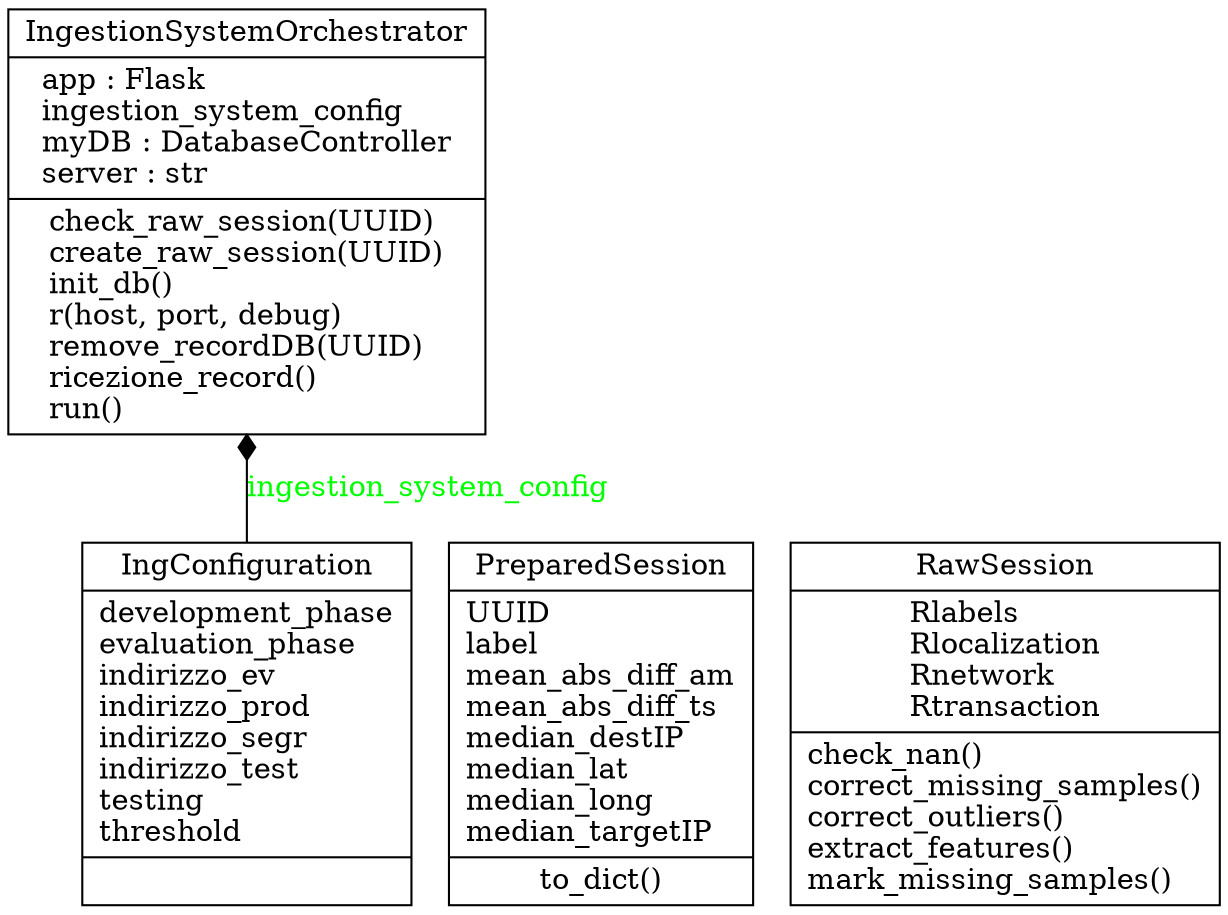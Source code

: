 digraph "classes" {
rankdir=BT
charset="utf-8"
"prepare_system.IngestionSystemConfig.IngConfiguration" [color="black", fontcolor="black", label=<{IngConfiguration|development_phase<br ALIGN="LEFT"/>evaluation_phase<br ALIGN="LEFT"/>indirizzo_ev<br ALIGN="LEFT"/>indirizzo_prod<br ALIGN="LEFT"/>indirizzo_segr<br ALIGN="LEFT"/>indirizzo_test<br ALIGN="LEFT"/>testing<br ALIGN="LEFT"/>threshold<br ALIGN="LEFT"/>|}>, shape="record", style="solid"];
"prepare_system.IngestionSystemOrchestrator.IngestionSystemOrchestrator" [color="black", fontcolor="black", label=<{IngestionSystemOrchestrator|app : Flask<br ALIGN="LEFT"/>ingestion_system_config<br ALIGN="LEFT"/>myDB : DatabaseController<br ALIGN="LEFT"/>server : str<br ALIGN="LEFT"/>|check_raw_session(UUID)<br ALIGN="LEFT"/>create_raw_session(UUID)<br ALIGN="LEFT"/>init_db()<br ALIGN="LEFT"/>r(host, port, debug)<br ALIGN="LEFT"/>remove_recordDB(UUID)<br ALIGN="LEFT"/>ricezione_record()<br ALIGN="LEFT"/>run()<br ALIGN="LEFT"/>}>, shape="record", style="solid"];
"prepare_system.PreparedSession.PreparedSession" [color="black", fontcolor="black", label=<{PreparedSession|UUID<br ALIGN="LEFT"/>label<br ALIGN="LEFT"/>mean_abs_diff_am<br ALIGN="LEFT"/>mean_abs_diff_ts<br ALIGN="LEFT"/>median_destIP<br ALIGN="LEFT"/>median_lat<br ALIGN="LEFT"/>median_long<br ALIGN="LEFT"/>median_targetIP<br ALIGN="LEFT"/>|to_dict()<br ALIGN="LEFT"/>}>, shape="record", style="solid"];
"prepare_system.RawSession.RawSession" [color="black", fontcolor="black", label=<{RawSession|Rlabels<br ALIGN="LEFT"/>Rlocalization<br ALIGN="LEFT"/>Rnetwork<br ALIGN="LEFT"/>Rtransaction<br ALIGN="LEFT"/>|check_nan()<br ALIGN="LEFT"/>correct_missing_samples()<br ALIGN="LEFT"/>correct_outliers()<br ALIGN="LEFT"/>extract_features()<br ALIGN="LEFT"/>mark_missing_samples()<br ALIGN="LEFT"/>}>, shape="record", style="solid"];
"prepare_system.IngestionSystemConfig.IngConfiguration" -> "prepare_system.IngestionSystemOrchestrator.IngestionSystemOrchestrator" [arrowhead="diamond", arrowtail="none", fontcolor="green", label="ingestion_system_config", style="solid"];
}
